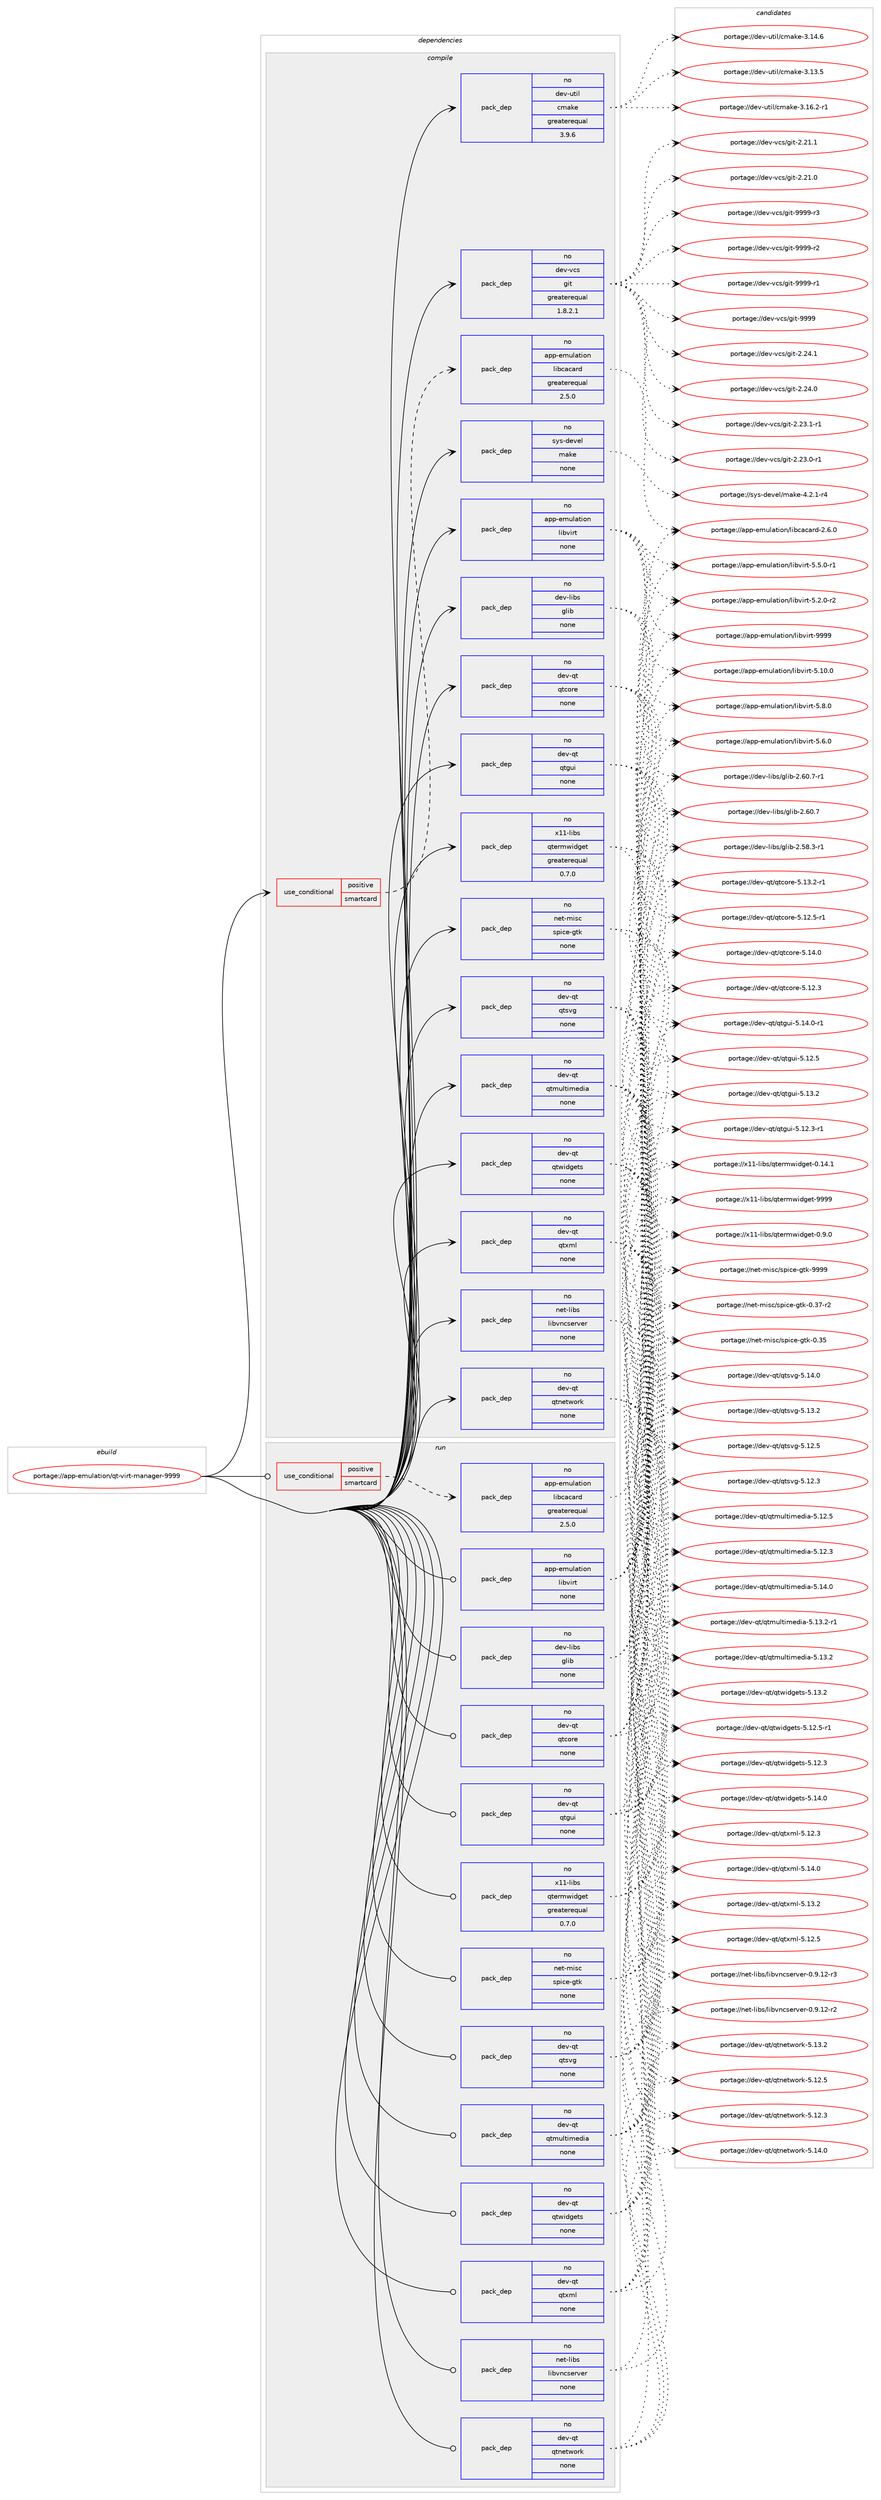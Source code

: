 digraph prolog {

# *************
# Graph options
# *************

newrank=true;
concentrate=true;
compound=true;
graph [rankdir=LR,fontname=Helvetica,fontsize=10,ranksep=1.5];#, ranksep=2.5, nodesep=0.2];
edge  [arrowhead=vee];
node  [fontname=Helvetica,fontsize=10];

# **********
# The ebuild
# **********

subgraph cluster_leftcol {
color=gray;
label=<<i>ebuild</i>>;
id [label="portage://app-emulation/qt-virt-manager-9999", color=red, width=4, href="../app-emulation/qt-virt-manager-9999.svg"];
}

# ****************
# The dependencies
# ****************

subgraph cluster_midcol {
color=gray;
label=<<i>dependencies</i>>;
subgraph cluster_compile {
fillcolor="#eeeeee";
style=filled;
label=<<i>compile</i>>;
subgraph cond147164 {
dependency626082 [label=<<TABLE BORDER="0" CELLBORDER="1" CELLSPACING="0" CELLPADDING="4"><TR><TD ROWSPAN="3" CELLPADDING="10">use_conditional</TD></TR><TR><TD>positive</TD></TR><TR><TD>smartcard</TD></TR></TABLE>>, shape=none, color=red];
subgraph pack470560 {
dependency626083 [label=<<TABLE BORDER="0" CELLBORDER="1" CELLSPACING="0" CELLPADDING="4" WIDTH="220"><TR><TD ROWSPAN="6" CELLPADDING="30">pack_dep</TD></TR><TR><TD WIDTH="110">no</TD></TR><TR><TD>app-emulation</TD></TR><TR><TD>libcacard</TD></TR><TR><TD>greaterequal</TD></TR><TR><TD>2.5.0</TD></TR></TABLE>>, shape=none, color=blue];
}
dependency626082:e -> dependency626083:w [weight=20,style="dashed",arrowhead="vee"];
}
id:e -> dependency626082:w [weight=20,style="solid",arrowhead="vee"];
subgraph pack470561 {
dependency626084 [label=<<TABLE BORDER="0" CELLBORDER="1" CELLSPACING="0" CELLPADDING="4" WIDTH="220"><TR><TD ROWSPAN="6" CELLPADDING="30">pack_dep</TD></TR><TR><TD WIDTH="110">no</TD></TR><TR><TD>app-emulation</TD></TR><TR><TD>libvirt</TD></TR><TR><TD>none</TD></TR><TR><TD></TD></TR></TABLE>>, shape=none, color=blue];
}
id:e -> dependency626084:w [weight=20,style="solid",arrowhead="vee"];
subgraph pack470562 {
dependency626085 [label=<<TABLE BORDER="0" CELLBORDER="1" CELLSPACING="0" CELLPADDING="4" WIDTH="220"><TR><TD ROWSPAN="6" CELLPADDING="30">pack_dep</TD></TR><TR><TD WIDTH="110">no</TD></TR><TR><TD>dev-libs</TD></TR><TR><TD>glib</TD></TR><TR><TD>none</TD></TR><TR><TD></TD></TR></TABLE>>, shape=none, color=blue];
}
id:e -> dependency626085:w [weight=20,style="solid",arrowhead="vee"];
subgraph pack470563 {
dependency626086 [label=<<TABLE BORDER="0" CELLBORDER="1" CELLSPACING="0" CELLPADDING="4" WIDTH="220"><TR><TD ROWSPAN="6" CELLPADDING="30">pack_dep</TD></TR><TR><TD WIDTH="110">no</TD></TR><TR><TD>dev-qt</TD></TR><TR><TD>qtcore</TD></TR><TR><TD>none</TD></TR><TR><TD></TD></TR></TABLE>>, shape=none, color=blue];
}
id:e -> dependency626086:w [weight=20,style="solid",arrowhead="vee"];
subgraph pack470564 {
dependency626087 [label=<<TABLE BORDER="0" CELLBORDER="1" CELLSPACING="0" CELLPADDING="4" WIDTH="220"><TR><TD ROWSPAN="6" CELLPADDING="30">pack_dep</TD></TR><TR><TD WIDTH="110">no</TD></TR><TR><TD>dev-qt</TD></TR><TR><TD>qtgui</TD></TR><TR><TD>none</TD></TR><TR><TD></TD></TR></TABLE>>, shape=none, color=blue];
}
id:e -> dependency626087:w [weight=20,style="solid",arrowhead="vee"];
subgraph pack470565 {
dependency626088 [label=<<TABLE BORDER="0" CELLBORDER="1" CELLSPACING="0" CELLPADDING="4" WIDTH="220"><TR><TD ROWSPAN="6" CELLPADDING="30">pack_dep</TD></TR><TR><TD WIDTH="110">no</TD></TR><TR><TD>dev-qt</TD></TR><TR><TD>qtmultimedia</TD></TR><TR><TD>none</TD></TR><TR><TD></TD></TR></TABLE>>, shape=none, color=blue];
}
id:e -> dependency626088:w [weight=20,style="solid",arrowhead="vee"];
subgraph pack470566 {
dependency626089 [label=<<TABLE BORDER="0" CELLBORDER="1" CELLSPACING="0" CELLPADDING="4" WIDTH="220"><TR><TD ROWSPAN="6" CELLPADDING="30">pack_dep</TD></TR><TR><TD WIDTH="110">no</TD></TR><TR><TD>dev-qt</TD></TR><TR><TD>qtnetwork</TD></TR><TR><TD>none</TD></TR><TR><TD></TD></TR></TABLE>>, shape=none, color=blue];
}
id:e -> dependency626089:w [weight=20,style="solid",arrowhead="vee"];
subgraph pack470567 {
dependency626090 [label=<<TABLE BORDER="0" CELLBORDER="1" CELLSPACING="0" CELLPADDING="4" WIDTH="220"><TR><TD ROWSPAN="6" CELLPADDING="30">pack_dep</TD></TR><TR><TD WIDTH="110">no</TD></TR><TR><TD>dev-qt</TD></TR><TR><TD>qtsvg</TD></TR><TR><TD>none</TD></TR><TR><TD></TD></TR></TABLE>>, shape=none, color=blue];
}
id:e -> dependency626090:w [weight=20,style="solid",arrowhead="vee"];
subgraph pack470568 {
dependency626091 [label=<<TABLE BORDER="0" CELLBORDER="1" CELLSPACING="0" CELLPADDING="4" WIDTH="220"><TR><TD ROWSPAN="6" CELLPADDING="30">pack_dep</TD></TR><TR><TD WIDTH="110">no</TD></TR><TR><TD>dev-qt</TD></TR><TR><TD>qtwidgets</TD></TR><TR><TD>none</TD></TR><TR><TD></TD></TR></TABLE>>, shape=none, color=blue];
}
id:e -> dependency626091:w [weight=20,style="solid",arrowhead="vee"];
subgraph pack470569 {
dependency626092 [label=<<TABLE BORDER="0" CELLBORDER="1" CELLSPACING="0" CELLPADDING="4" WIDTH="220"><TR><TD ROWSPAN="6" CELLPADDING="30">pack_dep</TD></TR><TR><TD WIDTH="110">no</TD></TR><TR><TD>dev-qt</TD></TR><TR><TD>qtxml</TD></TR><TR><TD>none</TD></TR><TR><TD></TD></TR></TABLE>>, shape=none, color=blue];
}
id:e -> dependency626092:w [weight=20,style="solid",arrowhead="vee"];
subgraph pack470570 {
dependency626093 [label=<<TABLE BORDER="0" CELLBORDER="1" CELLSPACING="0" CELLPADDING="4" WIDTH="220"><TR><TD ROWSPAN="6" CELLPADDING="30">pack_dep</TD></TR><TR><TD WIDTH="110">no</TD></TR><TR><TD>dev-util</TD></TR><TR><TD>cmake</TD></TR><TR><TD>greaterequal</TD></TR><TR><TD>3.9.6</TD></TR></TABLE>>, shape=none, color=blue];
}
id:e -> dependency626093:w [weight=20,style="solid",arrowhead="vee"];
subgraph pack470571 {
dependency626094 [label=<<TABLE BORDER="0" CELLBORDER="1" CELLSPACING="0" CELLPADDING="4" WIDTH="220"><TR><TD ROWSPAN="6" CELLPADDING="30">pack_dep</TD></TR><TR><TD WIDTH="110">no</TD></TR><TR><TD>dev-vcs</TD></TR><TR><TD>git</TD></TR><TR><TD>greaterequal</TD></TR><TR><TD>1.8.2.1</TD></TR></TABLE>>, shape=none, color=blue];
}
id:e -> dependency626094:w [weight=20,style="solid",arrowhead="vee"];
subgraph pack470572 {
dependency626095 [label=<<TABLE BORDER="0" CELLBORDER="1" CELLSPACING="0" CELLPADDING="4" WIDTH="220"><TR><TD ROWSPAN="6" CELLPADDING="30">pack_dep</TD></TR><TR><TD WIDTH="110">no</TD></TR><TR><TD>net-libs</TD></TR><TR><TD>libvncserver</TD></TR><TR><TD>none</TD></TR><TR><TD></TD></TR></TABLE>>, shape=none, color=blue];
}
id:e -> dependency626095:w [weight=20,style="solid",arrowhead="vee"];
subgraph pack470573 {
dependency626096 [label=<<TABLE BORDER="0" CELLBORDER="1" CELLSPACING="0" CELLPADDING="4" WIDTH="220"><TR><TD ROWSPAN="6" CELLPADDING="30">pack_dep</TD></TR><TR><TD WIDTH="110">no</TD></TR><TR><TD>net-misc</TD></TR><TR><TD>spice-gtk</TD></TR><TR><TD>none</TD></TR><TR><TD></TD></TR></TABLE>>, shape=none, color=blue];
}
id:e -> dependency626096:w [weight=20,style="solid",arrowhead="vee"];
subgraph pack470574 {
dependency626097 [label=<<TABLE BORDER="0" CELLBORDER="1" CELLSPACING="0" CELLPADDING="4" WIDTH="220"><TR><TD ROWSPAN="6" CELLPADDING="30">pack_dep</TD></TR><TR><TD WIDTH="110">no</TD></TR><TR><TD>sys-devel</TD></TR><TR><TD>make</TD></TR><TR><TD>none</TD></TR><TR><TD></TD></TR></TABLE>>, shape=none, color=blue];
}
id:e -> dependency626097:w [weight=20,style="solid",arrowhead="vee"];
subgraph pack470575 {
dependency626098 [label=<<TABLE BORDER="0" CELLBORDER="1" CELLSPACING="0" CELLPADDING="4" WIDTH="220"><TR><TD ROWSPAN="6" CELLPADDING="30">pack_dep</TD></TR><TR><TD WIDTH="110">no</TD></TR><TR><TD>x11-libs</TD></TR><TR><TD>qtermwidget</TD></TR><TR><TD>greaterequal</TD></TR><TR><TD>0.7.0</TD></TR></TABLE>>, shape=none, color=blue];
}
id:e -> dependency626098:w [weight=20,style="solid",arrowhead="vee"];
}
subgraph cluster_compileandrun {
fillcolor="#eeeeee";
style=filled;
label=<<i>compile and run</i>>;
}
subgraph cluster_run {
fillcolor="#eeeeee";
style=filled;
label=<<i>run</i>>;
subgraph cond147165 {
dependency626099 [label=<<TABLE BORDER="0" CELLBORDER="1" CELLSPACING="0" CELLPADDING="4"><TR><TD ROWSPAN="3" CELLPADDING="10">use_conditional</TD></TR><TR><TD>positive</TD></TR><TR><TD>smartcard</TD></TR></TABLE>>, shape=none, color=red];
subgraph pack470576 {
dependency626100 [label=<<TABLE BORDER="0" CELLBORDER="1" CELLSPACING="0" CELLPADDING="4" WIDTH="220"><TR><TD ROWSPAN="6" CELLPADDING="30">pack_dep</TD></TR><TR><TD WIDTH="110">no</TD></TR><TR><TD>app-emulation</TD></TR><TR><TD>libcacard</TD></TR><TR><TD>greaterequal</TD></TR><TR><TD>2.5.0</TD></TR></TABLE>>, shape=none, color=blue];
}
dependency626099:e -> dependency626100:w [weight=20,style="dashed",arrowhead="vee"];
}
id:e -> dependency626099:w [weight=20,style="solid",arrowhead="odot"];
subgraph pack470577 {
dependency626101 [label=<<TABLE BORDER="0" CELLBORDER="1" CELLSPACING="0" CELLPADDING="4" WIDTH="220"><TR><TD ROWSPAN="6" CELLPADDING="30">pack_dep</TD></TR><TR><TD WIDTH="110">no</TD></TR><TR><TD>app-emulation</TD></TR><TR><TD>libvirt</TD></TR><TR><TD>none</TD></TR><TR><TD></TD></TR></TABLE>>, shape=none, color=blue];
}
id:e -> dependency626101:w [weight=20,style="solid",arrowhead="odot"];
subgraph pack470578 {
dependency626102 [label=<<TABLE BORDER="0" CELLBORDER="1" CELLSPACING="0" CELLPADDING="4" WIDTH="220"><TR><TD ROWSPAN="6" CELLPADDING="30">pack_dep</TD></TR><TR><TD WIDTH="110">no</TD></TR><TR><TD>dev-libs</TD></TR><TR><TD>glib</TD></TR><TR><TD>none</TD></TR><TR><TD></TD></TR></TABLE>>, shape=none, color=blue];
}
id:e -> dependency626102:w [weight=20,style="solid",arrowhead="odot"];
subgraph pack470579 {
dependency626103 [label=<<TABLE BORDER="0" CELLBORDER="1" CELLSPACING="0" CELLPADDING="4" WIDTH="220"><TR><TD ROWSPAN="6" CELLPADDING="30">pack_dep</TD></TR><TR><TD WIDTH="110">no</TD></TR><TR><TD>dev-qt</TD></TR><TR><TD>qtcore</TD></TR><TR><TD>none</TD></TR><TR><TD></TD></TR></TABLE>>, shape=none, color=blue];
}
id:e -> dependency626103:w [weight=20,style="solid",arrowhead="odot"];
subgraph pack470580 {
dependency626104 [label=<<TABLE BORDER="0" CELLBORDER="1" CELLSPACING="0" CELLPADDING="4" WIDTH="220"><TR><TD ROWSPAN="6" CELLPADDING="30">pack_dep</TD></TR><TR><TD WIDTH="110">no</TD></TR><TR><TD>dev-qt</TD></TR><TR><TD>qtgui</TD></TR><TR><TD>none</TD></TR><TR><TD></TD></TR></TABLE>>, shape=none, color=blue];
}
id:e -> dependency626104:w [weight=20,style="solid",arrowhead="odot"];
subgraph pack470581 {
dependency626105 [label=<<TABLE BORDER="0" CELLBORDER="1" CELLSPACING="0" CELLPADDING="4" WIDTH="220"><TR><TD ROWSPAN="6" CELLPADDING="30">pack_dep</TD></TR><TR><TD WIDTH="110">no</TD></TR><TR><TD>dev-qt</TD></TR><TR><TD>qtmultimedia</TD></TR><TR><TD>none</TD></TR><TR><TD></TD></TR></TABLE>>, shape=none, color=blue];
}
id:e -> dependency626105:w [weight=20,style="solid",arrowhead="odot"];
subgraph pack470582 {
dependency626106 [label=<<TABLE BORDER="0" CELLBORDER="1" CELLSPACING="0" CELLPADDING="4" WIDTH="220"><TR><TD ROWSPAN="6" CELLPADDING="30">pack_dep</TD></TR><TR><TD WIDTH="110">no</TD></TR><TR><TD>dev-qt</TD></TR><TR><TD>qtnetwork</TD></TR><TR><TD>none</TD></TR><TR><TD></TD></TR></TABLE>>, shape=none, color=blue];
}
id:e -> dependency626106:w [weight=20,style="solid",arrowhead="odot"];
subgraph pack470583 {
dependency626107 [label=<<TABLE BORDER="0" CELLBORDER="1" CELLSPACING="0" CELLPADDING="4" WIDTH="220"><TR><TD ROWSPAN="6" CELLPADDING="30">pack_dep</TD></TR><TR><TD WIDTH="110">no</TD></TR><TR><TD>dev-qt</TD></TR><TR><TD>qtsvg</TD></TR><TR><TD>none</TD></TR><TR><TD></TD></TR></TABLE>>, shape=none, color=blue];
}
id:e -> dependency626107:w [weight=20,style="solid",arrowhead="odot"];
subgraph pack470584 {
dependency626108 [label=<<TABLE BORDER="0" CELLBORDER="1" CELLSPACING="0" CELLPADDING="4" WIDTH="220"><TR><TD ROWSPAN="6" CELLPADDING="30">pack_dep</TD></TR><TR><TD WIDTH="110">no</TD></TR><TR><TD>dev-qt</TD></TR><TR><TD>qtwidgets</TD></TR><TR><TD>none</TD></TR><TR><TD></TD></TR></TABLE>>, shape=none, color=blue];
}
id:e -> dependency626108:w [weight=20,style="solid",arrowhead="odot"];
subgraph pack470585 {
dependency626109 [label=<<TABLE BORDER="0" CELLBORDER="1" CELLSPACING="0" CELLPADDING="4" WIDTH="220"><TR><TD ROWSPAN="6" CELLPADDING="30">pack_dep</TD></TR><TR><TD WIDTH="110">no</TD></TR><TR><TD>dev-qt</TD></TR><TR><TD>qtxml</TD></TR><TR><TD>none</TD></TR><TR><TD></TD></TR></TABLE>>, shape=none, color=blue];
}
id:e -> dependency626109:w [weight=20,style="solid",arrowhead="odot"];
subgraph pack470586 {
dependency626110 [label=<<TABLE BORDER="0" CELLBORDER="1" CELLSPACING="0" CELLPADDING="4" WIDTH="220"><TR><TD ROWSPAN="6" CELLPADDING="30">pack_dep</TD></TR><TR><TD WIDTH="110">no</TD></TR><TR><TD>net-libs</TD></TR><TR><TD>libvncserver</TD></TR><TR><TD>none</TD></TR><TR><TD></TD></TR></TABLE>>, shape=none, color=blue];
}
id:e -> dependency626110:w [weight=20,style="solid",arrowhead="odot"];
subgraph pack470587 {
dependency626111 [label=<<TABLE BORDER="0" CELLBORDER="1" CELLSPACING="0" CELLPADDING="4" WIDTH="220"><TR><TD ROWSPAN="6" CELLPADDING="30">pack_dep</TD></TR><TR><TD WIDTH="110">no</TD></TR><TR><TD>net-misc</TD></TR><TR><TD>spice-gtk</TD></TR><TR><TD>none</TD></TR><TR><TD></TD></TR></TABLE>>, shape=none, color=blue];
}
id:e -> dependency626111:w [weight=20,style="solid",arrowhead="odot"];
subgraph pack470588 {
dependency626112 [label=<<TABLE BORDER="0" CELLBORDER="1" CELLSPACING="0" CELLPADDING="4" WIDTH="220"><TR><TD ROWSPAN="6" CELLPADDING="30">pack_dep</TD></TR><TR><TD WIDTH="110">no</TD></TR><TR><TD>x11-libs</TD></TR><TR><TD>qtermwidget</TD></TR><TR><TD>greaterequal</TD></TR><TR><TD>0.7.0</TD></TR></TABLE>>, shape=none, color=blue];
}
id:e -> dependency626112:w [weight=20,style="solid",arrowhead="odot"];
}
}

# **************
# The candidates
# **************

subgraph cluster_choices {
rank=same;
color=gray;
label=<<i>candidates</i>>;

subgraph choice470560 {
color=black;
nodesep=1;
choice971121124510110911710897116105111110471081059899979997114100455046544648 [label="portage://app-emulation/libcacard-2.6.0", color=red, width=4,href="../app-emulation/libcacard-2.6.0.svg"];
dependency626083:e -> choice971121124510110911710897116105111110471081059899979997114100455046544648:w [style=dotted,weight="100"];
}
subgraph choice470561 {
color=black;
nodesep=1;
choice97112112451011091171089711610511111047108105981181051141164557575757 [label="portage://app-emulation/libvirt-9999", color=red, width=4,href="../app-emulation/libvirt-9999.svg"];
choice9711211245101109117108971161051111104710810598118105114116455346564648 [label="portage://app-emulation/libvirt-5.8.0", color=red, width=4,href="../app-emulation/libvirt-5.8.0.svg"];
choice9711211245101109117108971161051111104710810598118105114116455346544648 [label="portage://app-emulation/libvirt-5.6.0", color=red, width=4,href="../app-emulation/libvirt-5.6.0.svg"];
choice97112112451011091171089711610511111047108105981181051141164553465346484511449 [label="portage://app-emulation/libvirt-5.5.0-r1", color=red, width=4,href="../app-emulation/libvirt-5.5.0-r1.svg"];
choice97112112451011091171089711610511111047108105981181051141164553465046484511450 [label="portage://app-emulation/libvirt-5.2.0-r2", color=red, width=4,href="../app-emulation/libvirt-5.2.0-r2.svg"];
choice971121124510110911710897116105111110471081059811810511411645534649484648 [label="portage://app-emulation/libvirt-5.10.0", color=red, width=4,href="../app-emulation/libvirt-5.10.0.svg"];
dependency626084:e -> choice97112112451011091171089711610511111047108105981181051141164557575757:w [style=dotted,weight="100"];
dependency626084:e -> choice9711211245101109117108971161051111104710810598118105114116455346564648:w [style=dotted,weight="100"];
dependency626084:e -> choice9711211245101109117108971161051111104710810598118105114116455346544648:w [style=dotted,weight="100"];
dependency626084:e -> choice97112112451011091171089711610511111047108105981181051141164553465346484511449:w [style=dotted,weight="100"];
dependency626084:e -> choice97112112451011091171089711610511111047108105981181051141164553465046484511450:w [style=dotted,weight="100"];
dependency626084:e -> choice971121124510110911710897116105111110471081059811810511411645534649484648:w [style=dotted,weight="100"];
}
subgraph choice470562 {
color=black;
nodesep=1;
choice10010111845108105981154710310810598455046544846554511449 [label="portage://dev-libs/glib-2.60.7-r1", color=red, width=4,href="../dev-libs/glib-2.60.7-r1.svg"];
choice1001011184510810598115471031081059845504654484655 [label="portage://dev-libs/glib-2.60.7", color=red, width=4,href="../dev-libs/glib-2.60.7.svg"];
choice10010111845108105981154710310810598455046535646514511449 [label="portage://dev-libs/glib-2.58.3-r1", color=red, width=4,href="../dev-libs/glib-2.58.3-r1.svg"];
dependency626085:e -> choice10010111845108105981154710310810598455046544846554511449:w [style=dotted,weight="100"];
dependency626085:e -> choice1001011184510810598115471031081059845504654484655:w [style=dotted,weight="100"];
dependency626085:e -> choice10010111845108105981154710310810598455046535646514511449:w [style=dotted,weight="100"];
}
subgraph choice470563 {
color=black;
nodesep=1;
choice10010111845113116471131169911111410145534649524648 [label="portage://dev-qt/qtcore-5.14.0", color=red, width=4,href="../dev-qt/qtcore-5.14.0.svg"];
choice100101118451131164711311699111114101455346495146504511449 [label="portage://dev-qt/qtcore-5.13.2-r1", color=red, width=4,href="../dev-qt/qtcore-5.13.2-r1.svg"];
choice100101118451131164711311699111114101455346495046534511449 [label="portage://dev-qt/qtcore-5.12.5-r1", color=red, width=4,href="../dev-qt/qtcore-5.12.5-r1.svg"];
choice10010111845113116471131169911111410145534649504651 [label="portage://dev-qt/qtcore-5.12.3", color=red, width=4,href="../dev-qt/qtcore-5.12.3.svg"];
dependency626086:e -> choice10010111845113116471131169911111410145534649524648:w [style=dotted,weight="100"];
dependency626086:e -> choice100101118451131164711311699111114101455346495146504511449:w [style=dotted,weight="100"];
dependency626086:e -> choice100101118451131164711311699111114101455346495046534511449:w [style=dotted,weight="100"];
dependency626086:e -> choice10010111845113116471131169911111410145534649504651:w [style=dotted,weight="100"];
}
subgraph choice470564 {
color=black;
nodesep=1;
choice1001011184511311647113116103117105455346495246484511449 [label="portage://dev-qt/qtgui-5.14.0-r1", color=red, width=4,href="../dev-qt/qtgui-5.14.0-r1.svg"];
choice100101118451131164711311610311710545534649514650 [label="portage://dev-qt/qtgui-5.13.2", color=red, width=4,href="../dev-qt/qtgui-5.13.2.svg"];
choice100101118451131164711311610311710545534649504653 [label="portage://dev-qt/qtgui-5.12.5", color=red, width=4,href="../dev-qt/qtgui-5.12.5.svg"];
choice1001011184511311647113116103117105455346495046514511449 [label="portage://dev-qt/qtgui-5.12.3-r1", color=red, width=4,href="../dev-qt/qtgui-5.12.3-r1.svg"];
dependency626087:e -> choice1001011184511311647113116103117105455346495246484511449:w [style=dotted,weight="100"];
dependency626087:e -> choice100101118451131164711311610311710545534649514650:w [style=dotted,weight="100"];
dependency626087:e -> choice100101118451131164711311610311710545534649504653:w [style=dotted,weight="100"];
dependency626087:e -> choice1001011184511311647113116103117105455346495046514511449:w [style=dotted,weight="100"];
}
subgraph choice470565 {
color=black;
nodesep=1;
choice10010111845113116471131161091171081161051091011001059745534649524648 [label="portage://dev-qt/qtmultimedia-5.14.0", color=red, width=4,href="../dev-qt/qtmultimedia-5.14.0.svg"];
choice100101118451131164711311610911710811610510910110010597455346495146504511449 [label="portage://dev-qt/qtmultimedia-5.13.2-r1", color=red, width=4,href="../dev-qt/qtmultimedia-5.13.2-r1.svg"];
choice10010111845113116471131161091171081161051091011001059745534649514650 [label="portage://dev-qt/qtmultimedia-5.13.2", color=red, width=4,href="../dev-qt/qtmultimedia-5.13.2.svg"];
choice10010111845113116471131161091171081161051091011001059745534649504653 [label="portage://dev-qt/qtmultimedia-5.12.5", color=red, width=4,href="../dev-qt/qtmultimedia-5.12.5.svg"];
choice10010111845113116471131161091171081161051091011001059745534649504651 [label="portage://dev-qt/qtmultimedia-5.12.3", color=red, width=4,href="../dev-qt/qtmultimedia-5.12.3.svg"];
dependency626088:e -> choice10010111845113116471131161091171081161051091011001059745534649524648:w [style=dotted,weight="100"];
dependency626088:e -> choice100101118451131164711311610911710811610510910110010597455346495146504511449:w [style=dotted,weight="100"];
dependency626088:e -> choice10010111845113116471131161091171081161051091011001059745534649514650:w [style=dotted,weight="100"];
dependency626088:e -> choice10010111845113116471131161091171081161051091011001059745534649504653:w [style=dotted,weight="100"];
dependency626088:e -> choice10010111845113116471131161091171081161051091011001059745534649504651:w [style=dotted,weight="100"];
}
subgraph choice470566 {
color=black;
nodesep=1;
choice100101118451131164711311611010111611911111410745534649524648 [label="portage://dev-qt/qtnetwork-5.14.0", color=red, width=4,href="../dev-qt/qtnetwork-5.14.0.svg"];
choice100101118451131164711311611010111611911111410745534649514650 [label="portage://dev-qt/qtnetwork-5.13.2", color=red, width=4,href="../dev-qt/qtnetwork-5.13.2.svg"];
choice100101118451131164711311611010111611911111410745534649504653 [label="portage://dev-qt/qtnetwork-5.12.5", color=red, width=4,href="../dev-qt/qtnetwork-5.12.5.svg"];
choice100101118451131164711311611010111611911111410745534649504651 [label="portage://dev-qt/qtnetwork-5.12.3", color=red, width=4,href="../dev-qt/qtnetwork-5.12.3.svg"];
dependency626089:e -> choice100101118451131164711311611010111611911111410745534649524648:w [style=dotted,weight="100"];
dependency626089:e -> choice100101118451131164711311611010111611911111410745534649514650:w [style=dotted,weight="100"];
dependency626089:e -> choice100101118451131164711311611010111611911111410745534649504653:w [style=dotted,weight="100"];
dependency626089:e -> choice100101118451131164711311611010111611911111410745534649504651:w [style=dotted,weight="100"];
}
subgraph choice470567 {
color=black;
nodesep=1;
choice100101118451131164711311611511810345534649524648 [label="portage://dev-qt/qtsvg-5.14.0", color=red, width=4,href="../dev-qt/qtsvg-5.14.0.svg"];
choice100101118451131164711311611511810345534649514650 [label="portage://dev-qt/qtsvg-5.13.2", color=red, width=4,href="../dev-qt/qtsvg-5.13.2.svg"];
choice100101118451131164711311611511810345534649504653 [label="portage://dev-qt/qtsvg-5.12.5", color=red, width=4,href="../dev-qt/qtsvg-5.12.5.svg"];
choice100101118451131164711311611511810345534649504651 [label="portage://dev-qt/qtsvg-5.12.3", color=red, width=4,href="../dev-qt/qtsvg-5.12.3.svg"];
dependency626090:e -> choice100101118451131164711311611511810345534649524648:w [style=dotted,weight="100"];
dependency626090:e -> choice100101118451131164711311611511810345534649514650:w [style=dotted,weight="100"];
dependency626090:e -> choice100101118451131164711311611511810345534649504653:w [style=dotted,weight="100"];
dependency626090:e -> choice100101118451131164711311611511810345534649504651:w [style=dotted,weight="100"];
}
subgraph choice470568 {
color=black;
nodesep=1;
choice100101118451131164711311611910510010310111611545534649524648 [label="portage://dev-qt/qtwidgets-5.14.0", color=red, width=4,href="../dev-qt/qtwidgets-5.14.0.svg"];
choice100101118451131164711311611910510010310111611545534649514650 [label="portage://dev-qt/qtwidgets-5.13.2", color=red, width=4,href="../dev-qt/qtwidgets-5.13.2.svg"];
choice1001011184511311647113116119105100103101116115455346495046534511449 [label="portage://dev-qt/qtwidgets-5.12.5-r1", color=red, width=4,href="../dev-qt/qtwidgets-5.12.5-r1.svg"];
choice100101118451131164711311611910510010310111611545534649504651 [label="portage://dev-qt/qtwidgets-5.12.3", color=red, width=4,href="../dev-qt/qtwidgets-5.12.3.svg"];
dependency626091:e -> choice100101118451131164711311611910510010310111611545534649524648:w [style=dotted,weight="100"];
dependency626091:e -> choice100101118451131164711311611910510010310111611545534649514650:w [style=dotted,weight="100"];
dependency626091:e -> choice1001011184511311647113116119105100103101116115455346495046534511449:w [style=dotted,weight="100"];
dependency626091:e -> choice100101118451131164711311611910510010310111611545534649504651:w [style=dotted,weight="100"];
}
subgraph choice470569 {
color=black;
nodesep=1;
choice100101118451131164711311612010910845534649524648 [label="portage://dev-qt/qtxml-5.14.0", color=red, width=4,href="../dev-qt/qtxml-5.14.0.svg"];
choice100101118451131164711311612010910845534649514650 [label="portage://dev-qt/qtxml-5.13.2", color=red, width=4,href="../dev-qt/qtxml-5.13.2.svg"];
choice100101118451131164711311612010910845534649504653 [label="portage://dev-qt/qtxml-5.12.5", color=red, width=4,href="../dev-qt/qtxml-5.12.5.svg"];
choice100101118451131164711311612010910845534649504651 [label="portage://dev-qt/qtxml-5.12.3", color=red, width=4,href="../dev-qt/qtxml-5.12.3.svg"];
dependency626092:e -> choice100101118451131164711311612010910845534649524648:w [style=dotted,weight="100"];
dependency626092:e -> choice100101118451131164711311612010910845534649514650:w [style=dotted,weight="100"];
dependency626092:e -> choice100101118451131164711311612010910845534649504653:w [style=dotted,weight="100"];
dependency626092:e -> choice100101118451131164711311612010910845534649504651:w [style=dotted,weight="100"];
}
subgraph choice470570 {
color=black;
nodesep=1;
choice10010111845117116105108479910997107101455146495446504511449 [label="portage://dev-util/cmake-3.16.2-r1", color=red, width=4,href="../dev-util/cmake-3.16.2-r1.svg"];
choice1001011184511711610510847991099710710145514649524654 [label="portage://dev-util/cmake-3.14.6", color=red, width=4,href="../dev-util/cmake-3.14.6.svg"];
choice1001011184511711610510847991099710710145514649514653 [label="portage://dev-util/cmake-3.13.5", color=red, width=4,href="../dev-util/cmake-3.13.5.svg"];
dependency626093:e -> choice10010111845117116105108479910997107101455146495446504511449:w [style=dotted,weight="100"];
dependency626093:e -> choice1001011184511711610510847991099710710145514649524654:w [style=dotted,weight="100"];
dependency626093:e -> choice1001011184511711610510847991099710710145514649514653:w [style=dotted,weight="100"];
}
subgraph choice470571 {
color=black;
nodesep=1;
choice10010111845118991154710310511645575757574511451 [label="portage://dev-vcs/git-9999-r3", color=red, width=4,href="../dev-vcs/git-9999-r3.svg"];
choice10010111845118991154710310511645575757574511450 [label="portage://dev-vcs/git-9999-r2", color=red, width=4,href="../dev-vcs/git-9999-r2.svg"];
choice10010111845118991154710310511645575757574511449 [label="portage://dev-vcs/git-9999-r1", color=red, width=4,href="../dev-vcs/git-9999-r1.svg"];
choice1001011184511899115471031051164557575757 [label="portage://dev-vcs/git-9999", color=red, width=4,href="../dev-vcs/git-9999.svg"];
choice10010111845118991154710310511645504650524649 [label="portage://dev-vcs/git-2.24.1", color=red, width=4,href="../dev-vcs/git-2.24.1.svg"];
choice10010111845118991154710310511645504650524648 [label="portage://dev-vcs/git-2.24.0", color=red, width=4,href="../dev-vcs/git-2.24.0.svg"];
choice100101118451189911547103105116455046505146494511449 [label="portage://dev-vcs/git-2.23.1-r1", color=red, width=4,href="../dev-vcs/git-2.23.1-r1.svg"];
choice100101118451189911547103105116455046505146484511449 [label="portage://dev-vcs/git-2.23.0-r1", color=red, width=4,href="../dev-vcs/git-2.23.0-r1.svg"];
choice10010111845118991154710310511645504650494649 [label="portage://dev-vcs/git-2.21.1", color=red, width=4,href="../dev-vcs/git-2.21.1.svg"];
choice10010111845118991154710310511645504650494648 [label="portage://dev-vcs/git-2.21.0", color=red, width=4,href="../dev-vcs/git-2.21.0.svg"];
dependency626094:e -> choice10010111845118991154710310511645575757574511451:w [style=dotted,weight="100"];
dependency626094:e -> choice10010111845118991154710310511645575757574511450:w [style=dotted,weight="100"];
dependency626094:e -> choice10010111845118991154710310511645575757574511449:w [style=dotted,weight="100"];
dependency626094:e -> choice1001011184511899115471031051164557575757:w [style=dotted,weight="100"];
dependency626094:e -> choice10010111845118991154710310511645504650524649:w [style=dotted,weight="100"];
dependency626094:e -> choice10010111845118991154710310511645504650524648:w [style=dotted,weight="100"];
dependency626094:e -> choice100101118451189911547103105116455046505146494511449:w [style=dotted,weight="100"];
dependency626094:e -> choice100101118451189911547103105116455046505146484511449:w [style=dotted,weight="100"];
dependency626094:e -> choice10010111845118991154710310511645504650494649:w [style=dotted,weight="100"];
dependency626094:e -> choice10010111845118991154710310511645504650494648:w [style=dotted,weight="100"];
}
subgraph choice470572 {
color=black;
nodesep=1;
choice1101011164510810598115471081059811811099115101114118101114454846574649504511451 [label="portage://net-libs/libvncserver-0.9.12-r3", color=red, width=4,href="../net-libs/libvncserver-0.9.12-r3.svg"];
choice1101011164510810598115471081059811811099115101114118101114454846574649504511450 [label="portage://net-libs/libvncserver-0.9.12-r2", color=red, width=4,href="../net-libs/libvncserver-0.9.12-r2.svg"];
dependency626095:e -> choice1101011164510810598115471081059811811099115101114118101114454846574649504511451:w [style=dotted,weight="100"];
dependency626095:e -> choice1101011164510810598115471081059811811099115101114118101114454846574649504511450:w [style=dotted,weight="100"];
}
subgraph choice470573 {
color=black;
nodesep=1;
choice11010111645109105115994711511210599101451031161074557575757 [label="portage://net-misc/spice-gtk-9999", color=red, width=4,href="../net-misc/spice-gtk-9999.svg"];
choice110101116451091051159947115112105991014510311610745484651554511450 [label="portage://net-misc/spice-gtk-0.37-r2", color=red, width=4,href="../net-misc/spice-gtk-0.37-r2.svg"];
choice11010111645109105115994711511210599101451031161074548465153 [label="portage://net-misc/spice-gtk-0.35", color=red, width=4,href="../net-misc/spice-gtk-0.35.svg"];
dependency626096:e -> choice11010111645109105115994711511210599101451031161074557575757:w [style=dotted,weight="100"];
dependency626096:e -> choice110101116451091051159947115112105991014510311610745484651554511450:w [style=dotted,weight="100"];
dependency626096:e -> choice11010111645109105115994711511210599101451031161074548465153:w [style=dotted,weight="100"];
}
subgraph choice470574 {
color=black;
nodesep=1;
choice1151211154510010111810110847109971071014552465046494511452 [label="portage://sys-devel/make-4.2.1-r4", color=red, width=4,href="../sys-devel/make-4.2.1-r4.svg"];
dependency626097:e -> choice1151211154510010111810110847109971071014552465046494511452:w [style=dotted,weight="100"];
}
subgraph choice470575 {
color=black;
nodesep=1;
choice12049494510810598115471131161011141091191051001031011164557575757 [label="portage://x11-libs/qtermwidget-9999", color=red, width=4,href="../x11-libs/qtermwidget-9999.svg"];
choice1204949451081059811547113116101114109119105100103101116454846574648 [label="portage://x11-libs/qtermwidget-0.9.0", color=red, width=4,href="../x11-libs/qtermwidget-0.9.0.svg"];
choice120494945108105981154711311610111410911910510010310111645484649524649 [label="portage://x11-libs/qtermwidget-0.14.1", color=red, width=4,href="../x11-libs/qtermwidget-0.14.1.svg"];
dependency626098:e -> choice12049494510810598115471131161011141091191051001031011164557575757:w [style=dotted,weight="100"];
dependency626098:e -> choice1204949451081059811547113116101114109119105100103101116454846574648:w [style=dotted,weight="100"];
dependency626098:e -> choice120494945108105981154711311610111410911910510010310111645484649524649:w [style=dotted,weight="100"];
}
subgraph choice470576 {
color=black;
nodesep=1;
choice971121124510110911710897116105111110471081059899979997114100455046544648 [label="portage://app-emulation/libcacard-2.6.0", color=red, width=4,href="../app-emulation/libcacard-2.6.0.svg"];
dependency626100:e -> choice971121124510110911710897116105111110471081059899979997114100455046544648:w [style=dotted,weight="100"];
}
subgraph choice470577 {
color=black;
nodesep=1;
choice97112112451011091171089711610511111047108105981181051141164557575757 [label="portage://app-emulation/libvirt-9999", color=red, width=4,href="../app-emulation/libvirt-9999.svg"];
choice9711211245101109117108971161051111104710810598118105114116455346564648 [label="portage://app-emulation/libvirt-5.8.0", color=red, width=4,href="../app-emulation/libvirt-5.8.0.svg"];
choice9711211245101109117108971161051111104710810598118105114116455346544648 [label="portage://app-emulation/libvirt-5.6.0", color=red, width=4,href="../app-emulation/libvirt-5.6.0.svg"];
choice97112112451011091171089711610511111047108105981181051141164553465346484511449 [label="portage://app-emulation/libvirt-5.5.0-r1", color=red, width=4,href="../app-emulation/libvirt-5.5.0-r1.svg"];
choice97112112451011091171089711610511111047108105981181051141164553465046484511450 [label="portage://app-emulation/libvirt-5.2.0-r2", color=red, width=4,href="../app-emulation/libvirt-5.2.0-r2.svg"];
choice971121124510110911710897116105111110471081059811810511411645534649484648 [label="portage://app-emulation/libvirt-5.10.0", color=red, width=4,href="../app-emulation/libvirt-5.10.0.svg"];
dependency626101:e -> choice97112112451011091171089711610511111047108105981181051141164557575757:w [style=dotted,weight="100"];
dependency626101:e -> choice9711211245101109117108971161051111104710810598118105114116455346564648:w [style=dotted,weight="100"];
dependency626101:e -> choice9711211245101109117108971161051111104710810598118105114116455346544648:w [style=dotted,weight="100"];
dependency626101:e -> choice97112112451011091171089711610511111047108105981181051141164553465346484511449:w [style=dotted,weight="100"];
dependency626101:e -> choice97112112451011091171089711610511111047108105981181051141164553465046484511450:w [style=dotted,weight="100"];
dependency626101:e -> choice971121124510110911710897116105111110471081059811810511411645534649484648:w [style=dotted,weight="100"];
}
subgraph choice470578 {
color=black;
nodesep=1;
choice10010111845108105981154710310810598455046544846554511449 [label="portage://dev-libs/glib-2.60.7-r1", color=red, width=4,href="../dev-libs/glib-2.60.7-r1.svg"];
choice1001011184510810598115471031081059845504654484655 [label="portage://dev-libs/glib-2.60.7", color=red, width=4,href="../dev-libs/glib-2.60.7.svg"];
choice10010111845108105981154710310810598455046535646514511449 [label="portage://dev-libs/glib-2.58.3-r1", color=red, width=4,href="../dev-libs/glib-2.58.3-r1.svg"];
dependency626102:e -> choice10010111845108105981154710310810598455046544846554511449:w [style=dotted,weight="100"];
dependency626102:e -> choice1001011184510810598115471031081059845504654484655:w [style=dotted,weight="100"];
dependency626102:e -> choice10010111845108105981154710310810598455046535646514511449:w [style=dotted,weight="100"];
}
subgraph choice470579 {
color=black;
nodesep=1;
choice10010111845113116471131169911111410145534649524648 [label="portage://dev-qt/qtcore-5.14.0", color=red, width=4,href="../dev-qt/qtcore-5.14.0.svg"];
choice100101118451131164711311699111114101455346495146504511449 [label="portage://dev-qt/qtcore-5.13.2-r1", color=red, width=4,href="../dev-qt/qtcore-5.13.2-r1.svg"];
choice100101118451131164711311699111114101455346495046534511449 [label="portage://dev-qt/qtcore-5.12.5-r1", color=red, width=4,href="../dev-qt/qtcore-5.12.5-r1.svg"];
choice10010111845113116471131169911111410145534649504651 [label="portage://dev-qt/qtcore-5.12.3", color=red, width=4,href="../dev-qt/qtcore-5.12.3.svg"];
dependency626103:e -> choice10010111845113116471131169911111410145534649524648:w [style=dotted,weight="100"];
dependency626103:e -> choice100101118451131164711311699111114101455346495146504511449:w [style=dotted,weight="100"];
dependency626103:e -> choice100101118451131164711311699111114101455346495046534511449:w [style=dotted,weight="100"];
dependency626103:e -> choice10010111845113116471131169911111410145534649504651:w [style=dotted,weight="100"];
}
subgraph choice470580 {
color=black;
nodesep=1;
choice1001011184511311647113116103117105455346495246484511449 [label="portage://dev-qt/qtgui-5.14.0-r1", color=red, width=4,href="../dev-qt/qtgui-5.14.0-r1.svg"];
choice100101118451131164711311610311710545534649514650 [label="portage://dev-qt/qtgui-5.13.2", color=red, width=4,href="../dev-qt/qtgui-5.13.2.svg"];
choice100101118451131164711311610311710545534649504653 [label="portage://dev-qt/qtgui-5.12.5", color=red, width=4,href="../dev-qt/qtgui-5.12.5.svg"];
choice1001011184511311647113116103117105455346495046514511449 [label="portage://dev-qt/qtgui-5.12.3-r1", color=red, width=4,href="../dev-qt/qtgui-5.12.3-r1.svg"];
dependency626104:e -> choice1001011184511311647113116103117105455346495246484511449:w [style=dotted,weight="100"];
dependency626104:e -> choice100101118451131164711311610311710545534649514650:w [style=dotted,weight="100"];
dependency626104:e -> choice100101118451131164711311610311710545534649504653:w [style=dotted,weight="100"];
dependency626104:e -> choice1001011184511311647113116103117105455346495046514511449:w [style=dotted,weight="100"];
}
subgraph choice470581 {
color=black;
nodesep=1;
choice10010111845113116471131161091171081161051091011001059745534649524648 [label="portage://dev-qt/qtmultimedia-5.14.0", color=red, width=4,href="../dev-qt/qtmultimedia-5.14.0.svg"];
choice100101118451131164711311610911710811610510910110010597455346495146504511449 [label="portage://dev-qt/qtmultimedia-5.13.2-r1", color=red, width=4,href="../dev-qt/qtmultimedia-5.13.2-r1.svg"];
choice10010111845113116471131161091171081161051091011001059745534649514650 [label="portage://dev-qt/qtmultimedia-5.13.2", color=red, width=4,href="../dev-qt/qtmultimedia-5.13.2.svg"];
choice10010111845113116471131161091171081161051091011001059745534649504653 [label="portage://dev-qt/qtmultimedia-5.12.5", color=red, width=4,href="../dev-qt/qtmultimedia-5.12.5.svg"];
choice10010111845113116471131161091171081161051091011001059745534649504651 [label="portage://dev-qt/qtmultimedia-5.12.3", color=red, width=4,href="../dev-qt/qtmultimedia-5.12.3.svg"];
dependency626105:e -> choice10010111845113116471131161091171081161051091011001059745534649524648:w [style=dotted,weight="100"];
dependency626105:e -> choice100101118451131164711311610911710811610510910110010597455346495146504511449:w [style=dotted,weight="100"];
dependency626105:e -> choice10010111845113116471131161091171081161051091011001059745534649514650:w [style=dotted,weight="100"];
dependency626105:e -> choice10010111845113116471131161091171081161051091011001059745534649504653:w [style=dotted,weight="100"];
dependency626105:e -> choice10010111845113116471131161091171081161051091011001059745534649504651:w [style=dotted,weight="100"];
}
subgraph choice470582 {
color=black;
nodesep=1;
choice100101118451131164711311611010111611911111410745534649524648 [label="portage://dev-qt/qtnetwork-5.14.0", color=red, width=4,href="../dev-qt/qtnetwork-5.14.0.svg"];
choice100101118451131164711311611010111611911111410745534649514650 [label="portage://dev-qt/qtnetwork-5.13.2", color=red, width=4,href="../dev-qt/qtnetwork-5.13.2.svg"];
choice100101118451131164711311611010111611911111410745534649504653 [label="portage://dev-qt/qtnetwork-5.12.5", color=red, width=4,href="../dev-qt/qtnetwork-5.12.5.svg"];
choice100101118451131164711311611010111611911111410745534649504651 [label="portage://dev-qt/qtnetwork-5.12.3", color=red, width=4,href="../dev-qt/qtnetwork-5.12.3.svg"];
dependency626106:e -> choice100101118451131164711311611010111611911111410745534649524648:w [style=dotted,weight="100"];
dependency626106:e -> choice100101118451131164711311611010111611911111410745534649514650:w [style=dotted,weight="100"];
dependency626106:e -> choice100101118451131164711311611010111611911111410745534649504653:w [style=dotted,weight="100"];
dependency626106:e -> choice100101118451131164711311611010111611911111410745534649504651:w [style=dotted,weight="100"];
}
subgraph choice470583 {
color=black;
nodesep=1;
choice100101118451131164711311611511810345534649524648 [label="portage://dev-qt/qtsvg-5.14.0", color=red, width=4,href="../dev-qt/qtsvg-5.14.0.svg"];
choice100101118451131164711311611511810345534649514650 [label="portage://dev-qt/qtsvg-5.13.2", color=red, width=4,href="../dev-qt/qtsvg-5.13.2.svg"];
choice100101118451131164711311611511810345534649504653 [label="portage://dev-qt/qtsvg-5.12.5", color=red, width=4,href="../dev-qt/qtsvg-5.12.5.svg"];
choice100101118451131164711311611511810345534649504651 [label="portage://dev-qt/qtsvg-5.12.3", color=red, width=4,href="../dev-qt/qtsvg-5.12.3.svg"];
dependency626107:e -> choice100101118451131164711311611511810345534649524648:w [style=dotted,weight="100"];
dependency626107:e -> choice100101118451131164711311611511810345534649514650:w [style=dotted,weight="100"];
dependency626107:e -> choice100101118451131164711311611511810345534649504653:w [style=dotted,weight="100"];
dependency626107:e -> choice100101118451131164711311611511810345534649504651:w [style=dotted,weight="100"];
}
subgraph choice470584 {
color=black;
nodesep=1;
choice100101118451131164711311611910510010310111611545534649524648 [label="portage://dev-qt/qtwidgets-5.14.0", color=red, width=4,href="../dev-qt/qtwidgets-5.14.0.svg"];
choice100101118451131164711311611910510010310111611545534649514650 [label="portage://dev-qt/qtwidgets-5.13.2", color=red, width=4,href="../dev-qt/qtwidgets-5.13.2.svg"];
choice1001011184511311647113116119105100103101116115455346495046534511449 [label="portage://dev-qt/qtwidgets-5.12.5-r1", color=red, width=4,href="../dev-qt/qtwidgets-5.12.5-r1.svg"];
choice100101118451131164711311611910510010310111611545534649504651 [label="portage://dev-qt/qtwidgets-5.12.3", color=red, width=4,href="../dev-qt/qtwidgets-5.12.3.svg"];
dependency626108:e -> choice100101118451131164711311611910510010310111611545534649524648:w [style=dotted,weight="100"];
dependency626108:e -> choice100101118451131164711311611910510010310111611545534649514650:w [style=dotted,weight="100"];
dependency626108:e -> choice1001011184511311647113116119105100103101116115455346495046534511449:w [style=dotted,weight="100"];
dependency626108:e -> choice100101118451131164711311611910510010310111611545534649504651:w [style=dotted,weight="100"];
}
subgraph choice470585 {
color=black;
nodesep=1;
choice100101118451131164711311612010910845534649524648 [label="portage://dev-qt/qtxml-5.14.0", color=red, width=4,href="../dev-qt/qtxml-5.14.0.svg"];
choice100101118451131164711311612010910845534649514650 [label="portage://dev-qt/qtxml-5.13.2", color=red, width=4,href="../dev-qt/qtxml-5.13.2.svg"];
choice100101118451131164711311612010910845534649504653 [label="portage://dev-qt/qtxml-5.12.5", color=red, width=4,href="../dev-qt/qtxml-5.12.5.svg"];
choice100101118451131164711311612010910845534649504651 [label="portage://dev-qt/qtxml-5.12.3", color=red, width=4,href="../dev-qt/qtxml-5.12.3.svg"];
dependency626109:e -> choice100101118451131164711311612010910845534649524648:w [style=dotted,weight="100"];
dependency626109:e -> choice100101118451131164711311612010910845534649514650:w [style=dotted,weight="100"];
dependency626109:e -> choice100101118451131164711311612010910845534649504653:w [style=dotted,weight="100"];
dependency626109:e -> choice100101118451131164711311612010910845534649504651:w [style=dotted,weight="100"];
}
subgraph choice470586 {
color=black;
nodesep=1;
choice1101011164510810598115471081059811811099115101114118101114454846574649504511451 [label="portage://net-libs/libvncserver-0.9.12-r3", color=red, width=4,href="../net-libs/libvncserver-0.9.12-r3.svg"];
choice1101011164510810598115471081059811811099115101114118101114454846574649504511450 [label="portage://net-libs/libvncserver-0.9.12-r2", color=red, width=4,href="../net-libs/libvncserver-0.9.12-r2.svg"];
dependency626110:e -> choice1101011164510810598115471081059811811099115101114118101114454846574649504511451:w [style=dotted,weight="100"];
dependency626110:e -> choice1101011164510810598115471081059811811099115101114118101114454846574649504511450:w [style=dotted,weight="100"];
}
subgraph choice470587 {
color=black;
nodesep=1;
choice11010111645109105115994711511210599101451031161074557575757 [label="portage://net-misc/spice-gtk-9999", color=red, width=4,href="../net-misc/spice-gtk-9999.svg"];
choice110101116451091051159947115112105991014510311610745484651554511450 [label="portage://net-misc/spice-gtk-0.37-r2", color=red, width=4,href="../net-misc/spice-gtk-0.37-r2.svg"];
choice11010111645109105115994711511210599101451031161074548465153 [label="portage://net-misc/spice-gtk-0.35", color=red, width=4,href="../net-misc/spice-gtk-0.35.svg"];
dependency626111:e -> choice11010111645109105115994711511210599101451031161074557575757:w [style=dotted,weight="100"];
dependency626111:e -> choice110101116451091051159947115112105991014510311610745484651554511450:w [style=dotted,weight="100"];
dependency626111:e -> choice11010111645109105115994711511210599101451031161074548465153:w [style=dotted,weight="100"];
}
subgraph choice470588 {
color=black;
nodesep=1;
choice12049494510810598115471131161011141091191051001031011164557575757 [label="portage://x11-libs/qtermwidget-9999", color=red, width=4,href="../x11-libs/qtermwidget-9999.svg"];
choice1204949451081059811547113116101114109119105100103101116454846574648 [label="portage://x11-libs/qtermwidget-0.9.0", color=red, width=4,href="../x11-libs/qtermwidget-0.9.0.svg"];
choice120494945108105981154711311610111410911910510010310111645484649524649 [label="portage://x11-libs/qtermwidget-0.14.1", color=red, width=4,href="../x11-libs/qtermwidget-0.14.1.svg"];
dependency626112:e -> choice12049494510810598115471131161011141091191051001031011164557575757:w [style=dotted,weight="100"];
dependency626112:e -> choice1204949451081059811547113116101114109119105100103101116454846574648:w [style=dotted,weight="100"];
dependency626112:e -> choice120494945108105981154711311610111410911910510010310111645484649524649:w [style=dotted,weight="100"];
}
}

}
